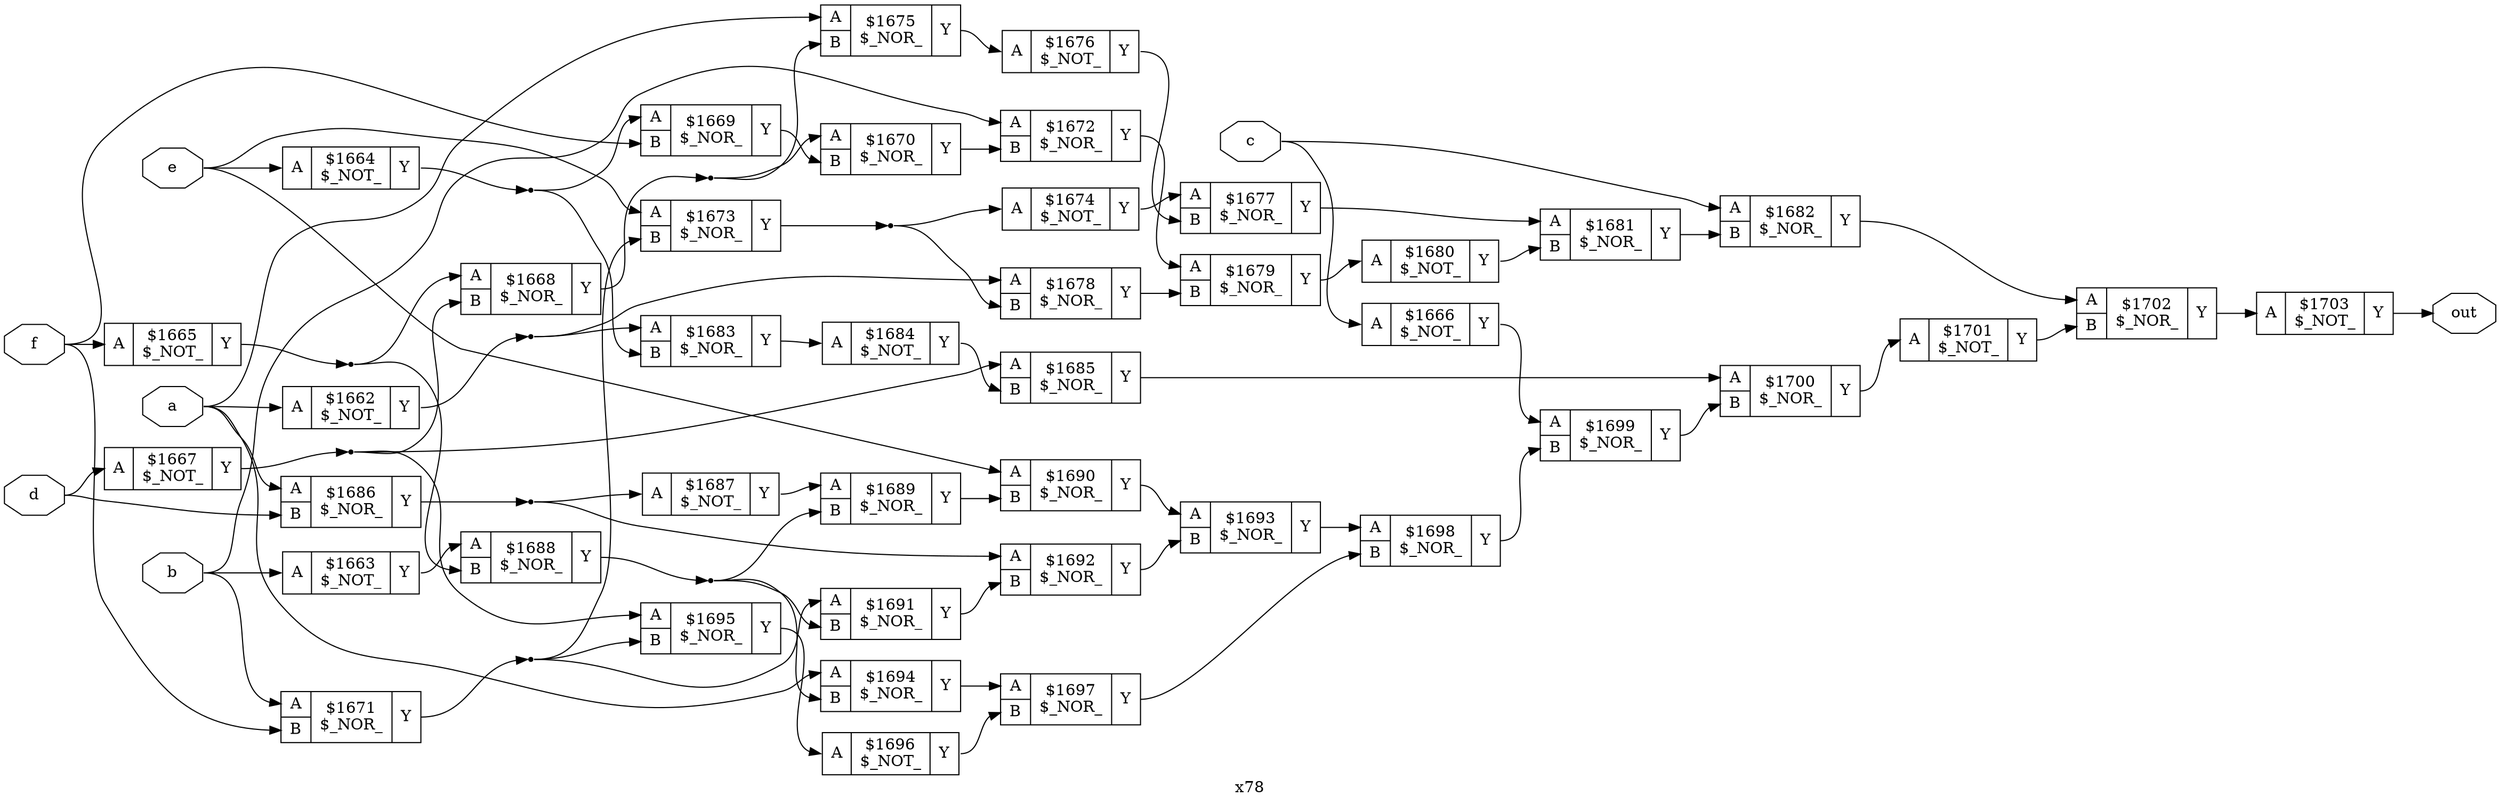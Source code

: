 digraph "x78" {
label="x78";
rankdir="LR";
remincross=true;
n42 [ shape=octagon, label="a", color="black", fontcolor="black" ];
n43 [ shape=octagon, label="b", color="black", fontcolor="black" ];
n44 [ shape=octagon, label="c", color="black", fontcolor="black" ];
n45 [ shape=octagon, label="d", color="black", fontcolor="black" ];
n46 [ shape=octagon, label="e", color="black", fontcolor="black" ];
n47 [ shape=octagon, label="f", color="black", fontcolor="black" ];
n48 [ shape=octagon, label="out", color="black", fontcolor="black" ];
c51 [ shape=record, label="{{<p49> A}|$1662\n$_NOT_|{<p50> Y}}" ];
c52 [ shape=record, label="{{<p49> A}|$1663\n$_NOT_|{<p50> Y}}" ];
c53 [ shape=record, label="{{<p49> A}|$1664\n$_NOT_|{<p50> Y}}" ];
c54 [ shape=record, label="{{<p49> A}|$1665\n$_NOT_|{<p50> Y}}" ];
c55 [ shape=record, label="{{<p49> A}|$1666\n$_NOT_|{<p50> Y}}" ];
c56 [ shape=record, label="{{<p49> A}|$1667\n$_NOT_|{<p50> Y}}" ];
c58 [ shape=record, label="{{<p49> A|<p57> B}|$1668\n$_NOR_|{<p50> Y}}" ];
c59 [ shape=record, label="{{<p49> A|<p57> B}|$1669\n$_NOR_|{<p50> Y}}" ];
c60 [ shape=record, label="{{<p49> A|<p57> B}|$1670\n$_NOR_|{<p50> Y}}" ];
c61 [ shape=record, label="{{<p49> A|<p57> B}|$1671\n$_NOR_|{<p50> Y}}" ];
c62 [ shape=record, label="{{<p49> A|<p57> B}|$1672\n$_NOR_|{<p50> Y}}" ];
c63 [ shape=record, label="{{<p49> A|<p57> B}|$1673\n$_NOR_|{<p50> Y}}" ];
c64 [ shape=record, label="{{<p49> A}|$1674\n$_NOT_|{<p50> Y}}" ];
c65 [ shape=record, label="{{<p49> A|<p57> B}|$1675\n$_NOR_|{<p50> Y}}" ];
c66 [ shape=record, label="{{<p49> A}|$1676\n$_NOT_|{<p50> Y}}" ];
c67 [ shape=record, label="{{<p49> A|<p57> B}|$1677\n$_NOR_|{<p50> Y}}" ];
c68 [ shape=record, label="{{<p49> A|<p57> B}|$1678\n$_NOR_|{<p50> Y}}" ];
c69 [ shape=record, label="{{<p49> A|<p57> B}|$1679\n$_NOR_|{<p50> Y}}" ];
c70 [ shape=record, label="{{<p49> A}|$1680\n$_NOT_|{<p50> Y}}" ];
c71 [ shape=record, label="{{<p49> A|<p57> B}|$1681\n$_NOR_|{<p50> Y}}" ];
c72 [ shape=record, label="{{<p49> A|<p57> B}|$1682\n$_NOR_|{<p50> Y}}" ];
c73 [ shape=record, label="{{<p49> A|<p57> B}|$1683\n$_NOR_|{<p50> Y}}" ];
c74 [ shape=record, label="{{<p49> A}|$1684\n$_NOT_|{<p50> Y}}" ];
c75 [ shape=record, label="{{<p49> A|<p57> B}|$1685\n$_NOR_|{<p50> Y}}" ];
c76 [ shape=record, label="{{<p49> A|<p57> B}|$1686\n$_NOR_|{<p50> Y}}" ];
c77 [ shape=record, label="{{<p49> A}|$1687\n$_NOT_|{<p50> Y}}" ];
c78 [ shape=record, label="{{<p49> A|<p57> B}|$1688\n$_NOR_|{<p50> Y}}" ];
c79 [ shape=record, label="{{<p49> A|<p57> B}|$1689\n$_NOR_|{<p50> Y}}" ];
c80 [ shape=record, label="{{<p49> A|<p57> B}|$1690\n$_NOR_|{<p50> Y}}" ];
c81 [ shape=record, label="{{<p49> A|<p57> B}|$1691\n$_NOR_|{<p50> Y}}" ];
c82 [ shape=record, label="{{<p49> A|<p57> B}|$1692\n$_NOR_|{<p50> Y}}" ];
c83 [ shape=record, label="{{<p49> A|<p57> B}|$1693\n$_NOR_|{<p50> Y}}" ];
c84 [ shape=record, label="{{<p49> A|<p57> B}|$1694\n$_NOR_|{<p50> Y}}" ];
c85 [ shape=record, label="{{<p49> A|<p57> B}|$1695\n$_NOR_|{<p50> Y}}" ];
c86 [ shape=record, label="{{<p49> A}|$1696\n$_NOT_|{<p50> Y}}" ];
c87 [ shape=record, label="{{<p49> A|<p57> B}|$1697\n$_NOR_|{<p50> Y}}" ];
c88 [ shape=record, label="{{<p49> A|<p57> B}|$1698\n$_NOR_|{<p50> Y}}" ];
c89 [ shape=record, label="{{<p49> A|<p57> B}|$1699\n$_NOR_|{<p50> Y}}" ];
c90 [ shape=record, label="{{<p49> A|<p57> B}|$1700\n$_NOR_|{<p50> Y}}" ];
c91 [ shape=record, label="{{<p49> A}|$1701\n$_NOT_|{<p50> Y}}" ];
c92 [ shape=record, label="{{<p49> A|<p57> B}|$1702\n$_NOR_|{<p50> Y}}" ];
c93 [ shape=record, label="{{<p49> A}|$1703\n$_NOT_|{<p50> Y}}" ];
n1 [ shape=point ];
c53:p50:e -> n1:w [color="black", label=""];
n1:e -> c59:p49:w [color="black", label=""];
n1:e -> c73:p57:w [color="black", label=""];
n10 [ shape=point ];
c63:p50:e -> n10:w [color="black", label=""];
n10:e -> c64:p49:w [color="black", label=""];
n10:e -> c68:p57:w [color="black", label=""];
c64:p50:e -> c67:p49:w [color="black", label=""];
c65:p50:e -> c66:p49:w [color="black", label=""];
c66:p50:e -> c67:p57:w [color="black", label=""];
c67:p50:e -> c71:p49:w [color="black", label=""];
c68:p50:e -> c69:p57:w [color="black", label=""];
c69:p50:e -> c70:p49:w [color="black", label=""];
c70:p50:e -> c71:p57:w [color="black", label=""];
c71:p50:e -> c72:p57:w [color="black", label=""];
c72:p50:e -> c92:p49:w [color="black", label=""];
n2 [ shape=point ];
c54:p50:e -> n2:w [color="black", label=""];
n2:e -> c58:p49:w [color="black", label=""];
n2:e -> c78:p57:w [color="black", label=""];
c73:p50:e -> c74:p49:w [color="black", label=""];
c74:p50:e -> c75:p57:w [color="black", label=""];
c75:p50:e -> c90:p49:w [color="black", label=""];
n23 [ shape=point ];
c76:p50:e -> n23:w [color="black", label=""];
n23:e -> c77:p49:w [color="black", label=""];
n23:e -> c82:p49:w [color="black", label=""];
c77:p50:e -> c79:p49:w [color="black", label=""];
n25 [ shape=point ];
c78:p50:e -> n25:w [color="black", label=""];
n25:e -> c79:p57:w [color="black", label=""];
n25:e -> c81:p57:w [color="black", label=""];
n25:e -> c84:p57:w [color="black", label=""];
c79:p50:e -> c80:p57:w [color="black", label=""];
c80:p50:e -> c83:p49:w [color="black", label=""];
c81:p50:e -> c82:p57:w [color="black", label=""];
c82:p50:e -> c83:p57:w [color="black", label=""];
c55:p50:e -> c89:p49:w [color="black", label=""];
c83:p50:e -> c88:p49:w [color="black", label=""];
c84:p50:e -> c87:p49:w [color="black", label=""];
c85:p50:e -> c86:p49:w [color="black", label=""];
c86:p50:e -> c87:p57:w [color="black", label=""];
c87:p50:e -> c88:p57:w [color="black", label=""];
c88:p50:e -> c89:p57:w [color="black", label=""];
c89:p50:e -> c90:p57:w [color="black", label=""];
c90:p50:e -> c91:p49:w [color="black", label=""];
c91:p50:e -> c92:p57:w [color="black", label=""];
c92:p50:e -> c93:p49:w [color="black", label=""];
n4 [ shape=point ];
c56:p50:e -> n4:w [color="black", label=""];
n4:e -> c58:p57:w [color="black", label=""];
n4:e -> c75:p49:w [color="black", label=""];
n4:e -> c85:p49:w [color="black", label=""];
n40 [ shape=point ];
c51:p50:e -> n40:w [color="black", label=""];
n40:e -> c68:p49:w [color="black", label=""];
n40:e -> c73:p49:w [color="black", label=""];
c52:p50:e -> c78:p49:w [color="black", label=""];
n42:e -> c51:p49:w [color="black", label=""];
n42:e -> c65:p49:w [color="black", label=""];
n42:e -> c76:p49:w [color="black", label=""];
n42:e -> c84:p49:w [color="black", label=""];
n43:e -> c52:p49:w [color="black", label=""];
n43:e -> c61:p49:w [color="black", label=""];
n43:e -> c62:p49:w [color="black", label=""];
n44:e -> c55:p49:w [color="black", label=""];
n44:e -> c72:p49:w [color="black", label=""];
n45:e -> c56:p49:w [color="black", label=""];
n45:e -> c76:p57:w [color="black", label=""];
n46:e -> c53:p49:w [color="black", label=""];
n46:e -> c63:p49:w [color="black", label=""];
n46:e -> c80:p49:w [color="black", label=""];
n47:e -> c54:p49:w [color="black", label=""];
n47:e -> c59:p57:w [color="black", label=""];
n47:e -> c61:p57:w [color="black", label=""];
c93:p50:e -> n48:w [color="black", label=""];
n5 [ shape=point ];
c58:p50:e -> n5:w [color="black", label=""];
n5:e -> c60:p49:w [color="black", label=""];
n5:e -> c65:p57:w [color="black", label=""];
c59:p50:e -> c60:p57:w [color="black", label=""];
c60:p50:e -> c62:p57:w [color="black", label=""];
n8 [ shape=point ];
c61:p50:e -> n8:w [color="black", label=""];
n8:e -> c63:p57:w [color="black", label=""];
n8:e -> c81:p49:w [color="black", label=""];
n8:e -> c85:p57:w [color="black", label=""];
c62:p50:e -> c69:p49:w [color="black", label=""];
}
